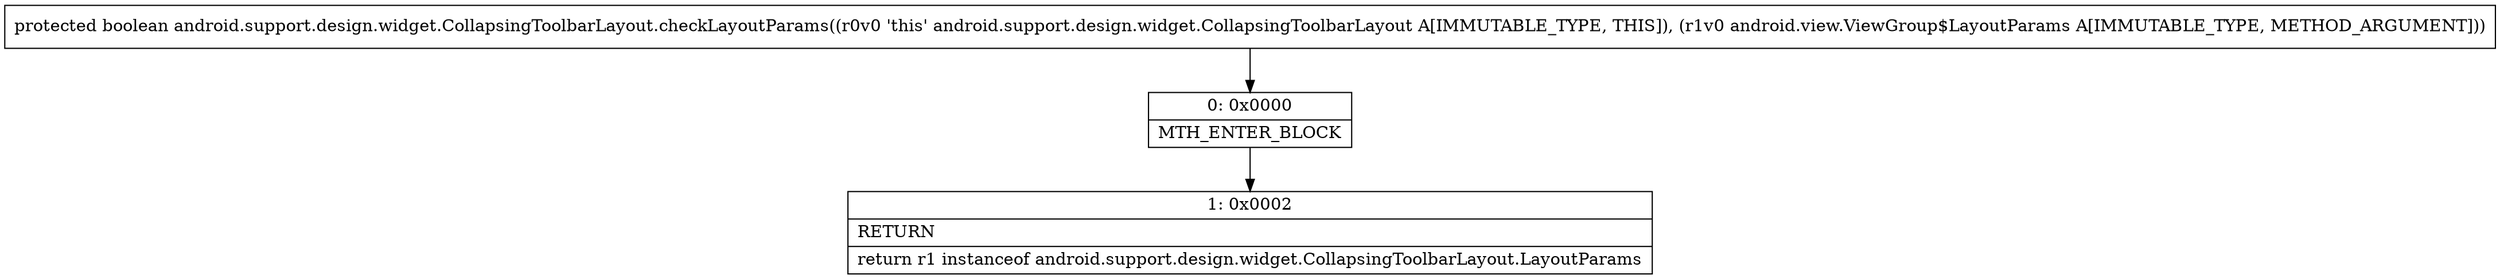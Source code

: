 digraph "CFG forandroid.support.design.widget.CollapsingToolbarLayout.checkLayoutParams(Landroid\/view\/ViewGroup$LayoutParams;)Z" {
Node_0 [shape=record,label="{0\:\ 0x0000|MTH_ENTER_BLOCK\l}"];
Node_1 [shape=record,label="{1\:\ 0x0002|RETURN\l|return r1 instanceof android.support.design.widget.CollapsingToolbarLayout.LayoutParams\l}"];
MethodNode[shape=record,label="{protected boolean android.support.design.widget.CollapsingToolbarLayout.checkLayoutParams((r0v0 'this' android.support.design.widget.CollapsingToolbarLayout A[IMMUTABLE_TYPE, THIS]), (r1v0 android.view.ViewGroup$LayoutParams A[IMMUTABLE_TYPE, METHOD_ARGUMENT])) }"];
MethodNode -> Node_0;
Node_0 -> Node_1;
}


